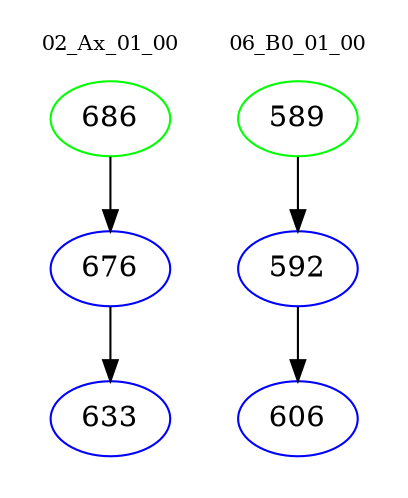 digraph{
subgraph cluster_0 {
color = white
label = "02_Ax_01_00";
fontsize=10;
T0_686 [label="686", color="green"]
T0_686 -> T0_676 [color="black"]
T0_676 [label="676", color="blue"]
T0_676 -> T0_633 [color="black"]
T0_633 [label="633", color="blue"]
}
subgraph cluster_1 {
color = white
label = "06_B0_01_00";
fontsize=10;
T1_589 [label="589", color="green"]
T1_589 -> T1_592 [color="black"]
T1_592 [label="592", color="blue"]
T1_592 -> T1_606 [color="black"]
T1_606 [label="606", color="blue"]
}
}
